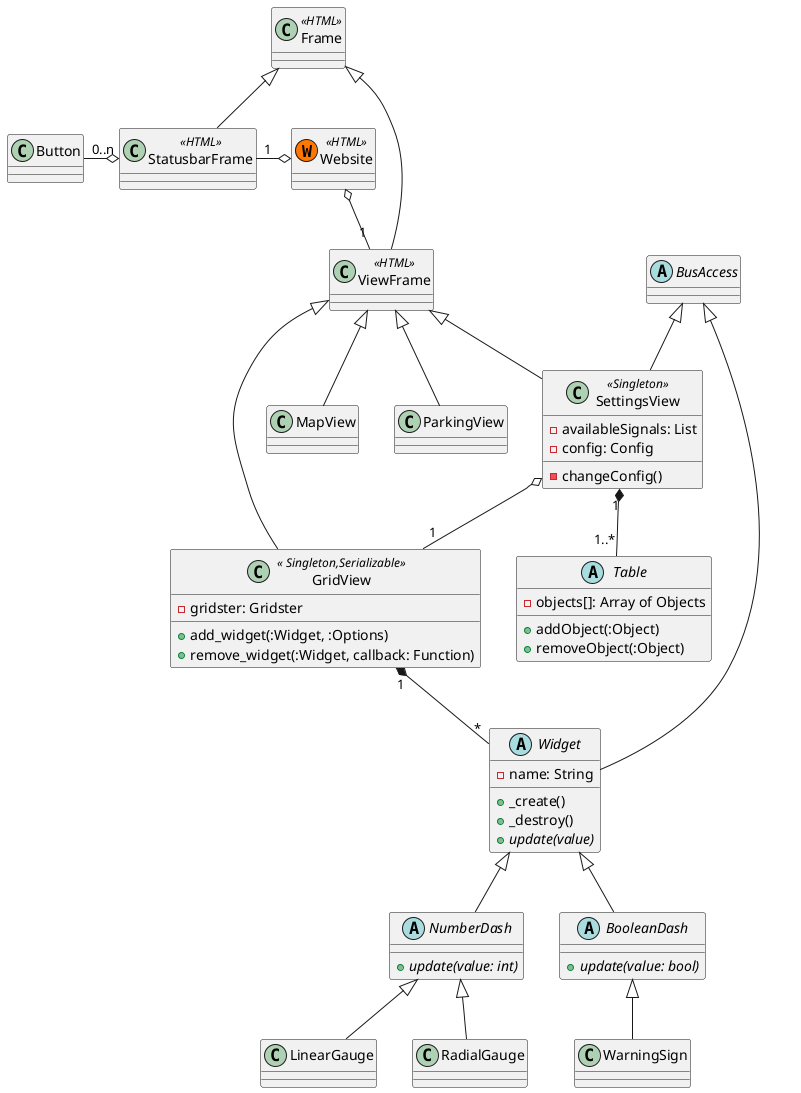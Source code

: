 @startuml


class Website <<(W,#FF7700)HTML>>{
}

class Frame <<HTML>>{
}

class StatusbarFrame <<HTML>> extends Frame{
}

class ViewFrame <<HTML>> extends Frame{
}

Website o-left-"1" StatusbarFrame
Website o-down-"1" ViewFrame
StatusbarFrame o-left-"0..n" Button


'----------------------'




GridView "1"*--"*" Widget

abstract class BusAccess

abstract class Widget extends BusAccess{
    -name: String
    +_create()
    +_destroy()
    +{abstract} update(value)
}

abstract class NumberDash extends Widget{
    +{abstract} update(value: int)
}

abstract class BooleanDash extends Widget{
    +{abstract} update(value: bool)
}

class LinearGauge extends NumberDash{
}

class RadialGauge extends NumberDash{
}

class WarningSign extends BooleanDash{
}

class GridView <<  Singleton,Serializable >> extends ViewFrame{
    +add_widget(:Widget, :Options)
    +remove_widget(:Widget, callback: Function)
	-gridster: Gridster
}

'-------------------------------------'

SettingsView "1"*--"1..*" Table
SettingsView o--"1" GridView

class SettingsView <<Singleton>> extends BusAccess, ViewFrame{
	-availableSignals: List
	-config: Config
	-changeConfig()
}

abstract class Table {
    -objects[]: Array of Objects
    +addObject(:Object)
    +removeObject(:Object)
}


'-------------------------------------'

class MapView extends ViewFrame{
}

class ParkingView extends ViewFrame{
}

@enduml
